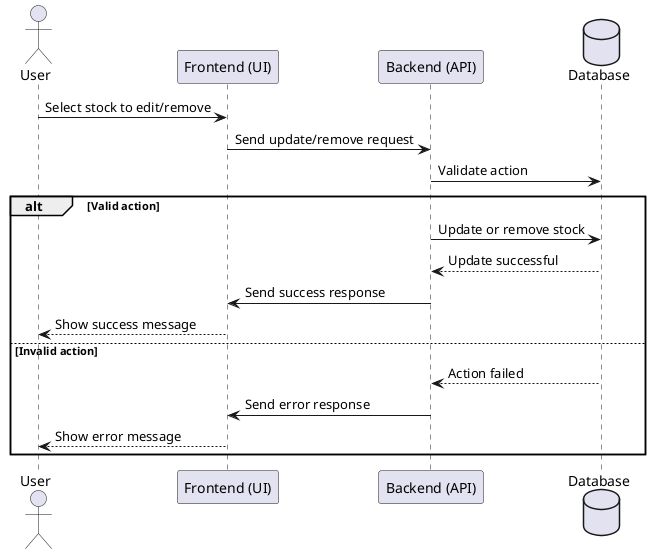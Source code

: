 @startuml
actor User
participant "Frontend (UI)" as UI
participant "Backend (API)" as API
database Database

User -> UI: Select stock to edit/remove
UI -> API: Send update/remove request
API -> Database: Validate action
alt Valid action
    API -> Database: Update or remove stock
    Database --> API: Update successful
    API -> UI: Send success response
    UI --> User: Show success message
else Invalid action
    Database --> API: Action failed
    API -> UI: Send error response
    UI --> User: Show error message
end
@enduml